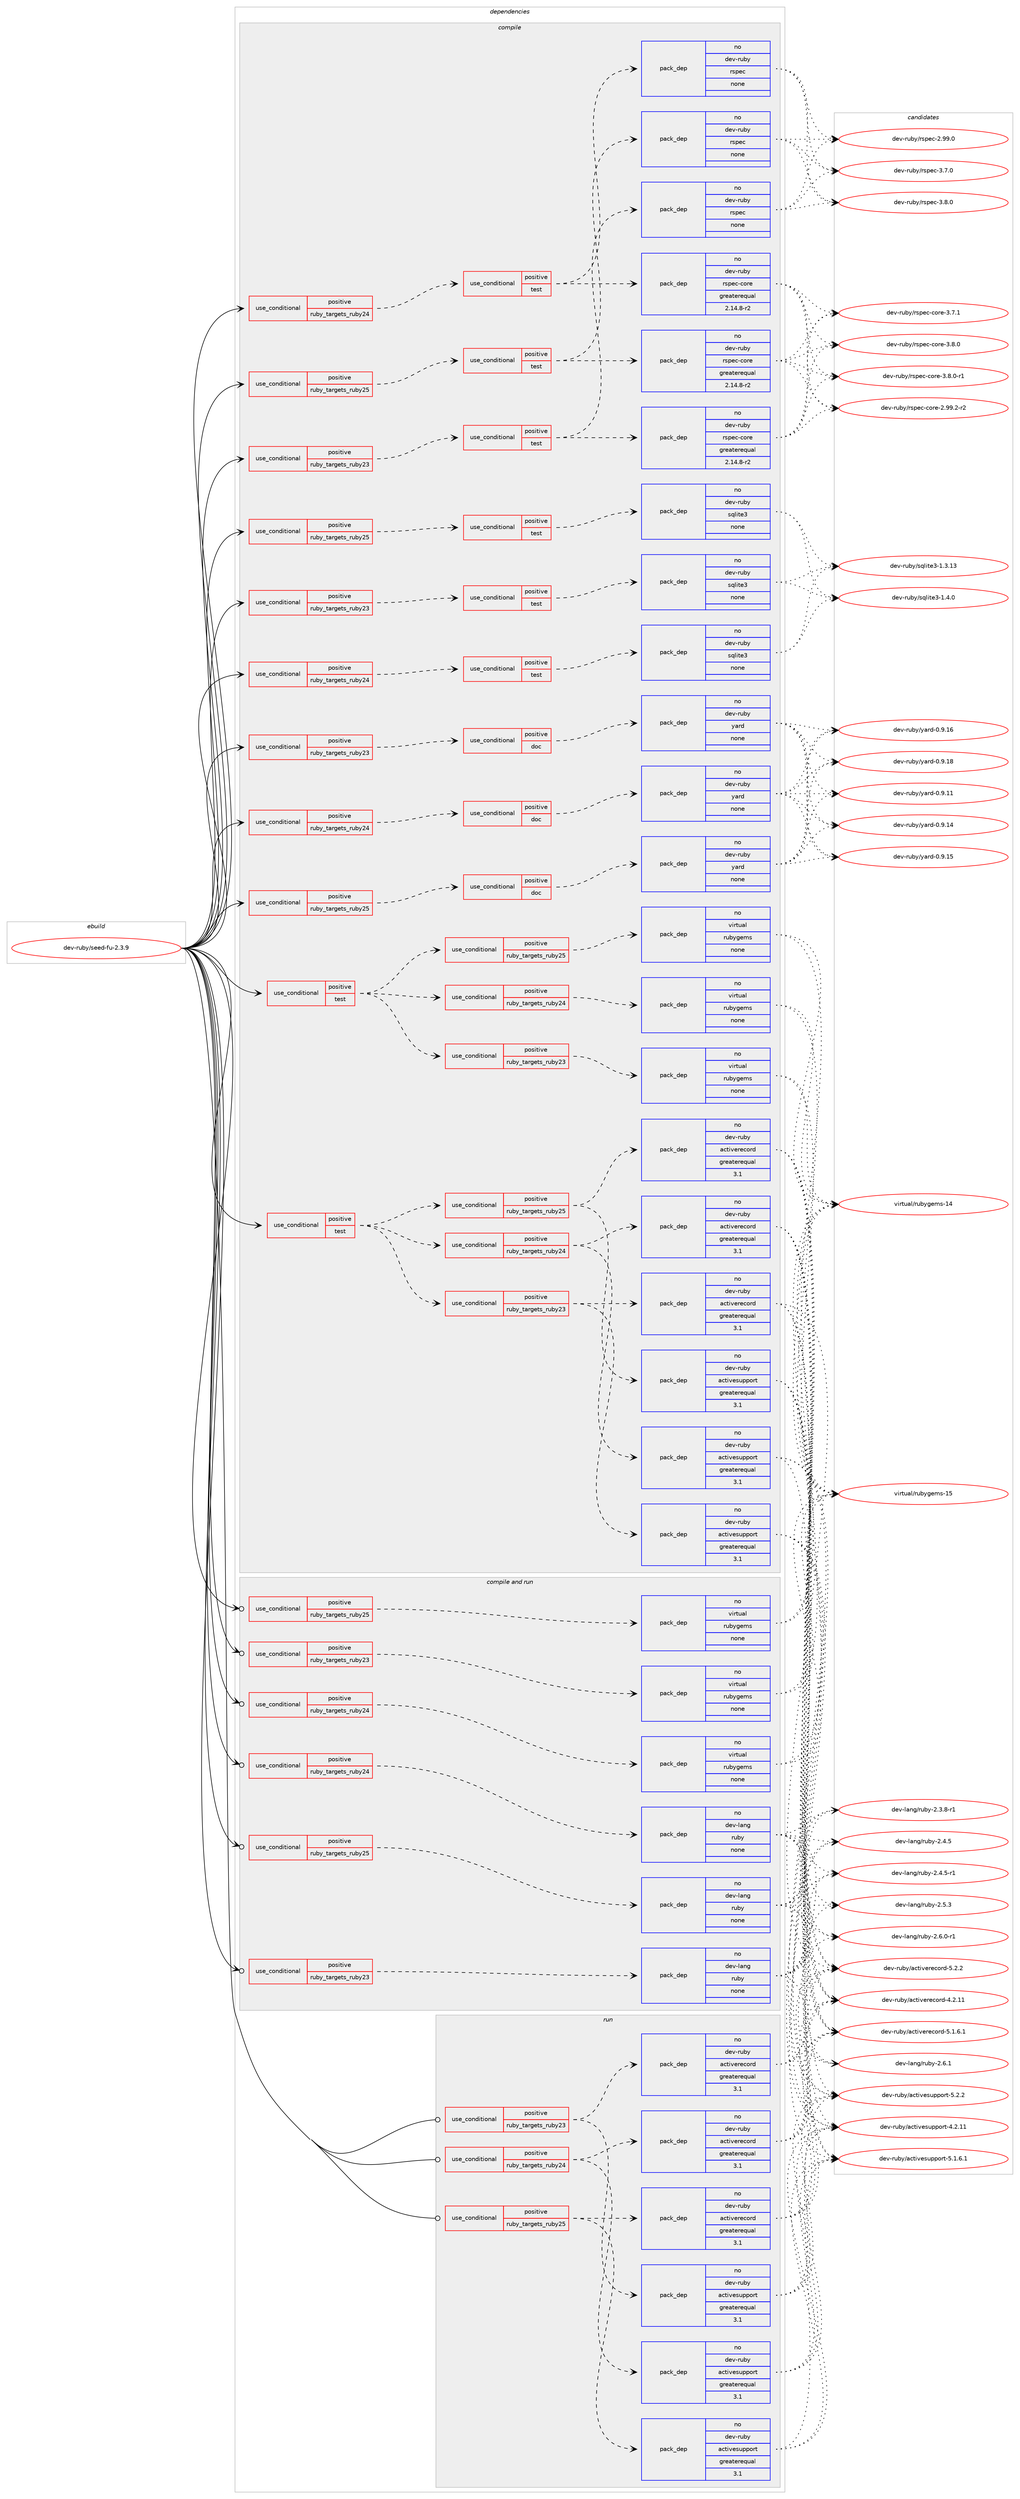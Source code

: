 digraph prolog {

# *************
# Graph options
# *************

newrank=true;
concentrate=true;
compound=true;
graph [rankdir=LR,fontname=Helvetica,fontsize=10,ranksep=1.5];#, ranksep=2.5, nodesep=0.2];
edge  [arrowhead=vee];
node  [fontname=Helvetica,fontsize=10];

# **********
# The ebuild
# **********

subgraph cluster_leftcol {
color=gray;
rank=same;
label=<<i>ebuild</i>>;
id [label="dev-ruby/seed-fu-2.3.9", color=red, width=4, href="../dev-ruby/seed-fu-2.3.9.svg"];
}

# ****************
# The dependencies
# ****************

subgraph cluster_midcol {
color=gray;
label=<<i>dependencies</i>>;
subgraph cluster_compile {
fillcolor="#eeeeee";
style=filled;
label=<<i>compile</i>>;
subgraph cond417457 {
dependency1528027 [label=<<TABLE BORDER="0" CELLBORDER="1" CELLSPACING="0" CELLPADDING="4"><TR><TD ROWSPAN="3" CELLPADDING="10">use_conditional</TD></TR><TR><TD>positive</TD></TR><TR><TD>ruby_targets_ruby23</TD></TR></TABLE>>, shape=none, color=red];
subgraph cond417458 {
dependency1528028 [label=<<TABLE BORDER="0" CELLBORDER="1" CELLSPACING="0" CELLPADDING="4"><TR><TD ROWSPAN="3" CELLPADDING="10">use_conditional</TD></TR><TR><TD>positive</TD></TR><TR><TD>doc</TD></TR></TABLE>>, shape=none, color=red];
subgraph pack1087064 {
dependency1528029 [label=<<TABLE BORDER="0" CELLBORDER="1" CELLSPACING="0" CELLPADDING="4" WIDTH="220"><TR><TD ROWSPAN="6" CELLPADDING="30">pack_dep</TD></TR><TR><TD WIDTH="110">no</TD></TR><TR><TD>dev-ruby</TD></TR><TR><TD>yard</TD></TR><TR><TD>none</TD></TR><TR><TD></TD></TR></TABLE>>, shape=none, color=blue];
}
dependency1528028:e -> dependency1528029:w [weight=20,style="dashed",arrowhead="vee"];
}
dependency1528027:e -> dependency1528028:w [weight=20,style="dashed",arrowhead="vee"];
}
id:e -> dependency1528027:w [weight=20,style="solid",arrowhead="vee"];
subgraph cond417459 {
dependency1528030 [label=<<TABLE BORDER="0" CELLBORDER="1" CELLSPACING="0" CELLPADDING="4"><TR><TD ROWSPAN="3" CELLPADDING="10">use_conditional</TD></TR><TR><TD>positive</TD></TR><TR><TD>ruby_targets_ruby23</TD></TR></TABLE>>, shape=none, color=red];
subgraph cond417460 {
dependency1528031 [label=<<TABLE BORDER="0" CELLBORDER="1" CELLSPACING="0" CELLPADDING="4"><TR><TD ROWSPAN="3" CELLPADDING="10">use_conditional</TD></TR><TR><TD>positive</TD></TR><TR><TD>test</TD></TR></TABLE>>, shape=none, color=red];
subgraph pack1087065 {
dependency1528032 [label=<<TABLE BORDER="0" CELLBORDER="1" CELLSPACING="0" CELLPADDING="4" WIDTH="220"><TR><TD ROWSPAN="6" CELLPADDING="30">pack_dep</TD></TR><TR><TD WIDTH="110">no</TD></TR><TR><TD>dev-ruby</TD></TR><TR><TD>rspec</TD></TR><TR><TD>none</TD></TR><TR><TD></TD></TR></TABLE>>, shape=none, color=blue];
}
dependency1528031:e -> dependency1528032:w [weight=20,style="dashed",arrowhead="vee"];
subgraph pack1087066 {
dependency1528033 [label=<<TABLE BORDER="0" CELLBORDER="1" CELLSPACING="0" CELLPADDING="4" WIDTH="220"><TR><TD ROWSPAN="6" CELLPADDING="30">pack_dep</TD></TR><TR><TD WIDTH="110">no</TD></TR><TR><TD>dev-ruby</TD></TR><TR><TD>rspec-core</TD></TR><TR><TD>greaterequal</TD></TR><TR><TD>2.14.8-r2</TD></TR></TABLE>>, shape=none, color=blue];
}
dependency1528031:e -> dependency1528033:w [weight=20,style="dashed",arrowhead="vee"];
}
dependency1528030:e -> dependency1528031:w [weight=20,style="dashed",arrowhead="vee"];
}
id:e -> dependency1528030:w [weight=20,style="solid",arrowhead="vee"];
subgraph cond417461 {
dependency1528034 [label=<<TABLE BORDER="0" CELLBORDER="1" CELLSPACING="0" CELLPADDING="4"><TR><TD ROWSPAN="3" CELLPADDING="10">use_conditional</TD></TR><TR><TD>positive</TD></TR><TR><TD>ruby_targets_ruby23</TD></TR></TABLE>>, shape=none, color=red];
subgraph cond417462 {
dependency1528035 [label=<<TABLE BORDER="0" CELLBORDER="1" CELLSPACING="0" CELLPADDING="4"><TR><TD ROWSPAN="3" CELLPADDING="10">use_conditional</TD></TR><TR><TD>positive</TD></TR><TR><TD>test</TD></TR></TABLE>>, shape=none, color=red];
subgraph pack1087067 {
dependency1528036 [label=<<TABLE BORDER="0" CELLBORDER="1" CELLSPACING="0" CELLPADDING="4" WIDTH="220"><TR><TD ROWSPAN="6" CELLPADDING="30">pack_dep</TD></TR><TR><TD WIDTH="110">no</TD></TR><TR><TD>dev-ruby</TD></TR><TR><TD>sqlite3</TD></TR><TR><TD>none</TD></TR><TR><TD></TD></TR></TABLE>>, shape=none, color=blue];
}
dependency1528035:e -> dependency1528036:w [weight=20,style="dashed",arrowhead="vee"];
}
dependency1528034:e -> dependency1528035:w [weight=20,style="dashed",arrowhead="vee"];
}
id:e -> dependency1528034:w [weight=20,style="solid",arrowhead="vee"];
subgraph cond417463 {
dependency1528037 [label=<<TABLE BORDER="0" CELLBORDER="1" CELLSPACING="0" CELLPADDING="4"><TR><TD ROWSPAN="3" CELLPADDING="10">use_conditional</TD></TR><TR><TD>positive</TD></TR><TR><TD>ruby_targets_ruby24</TD></TR></TABLE>>, shape=none, color=red];
subgraph cond417464 {
dependency1528038 [label=<<TABLE BORDER="0" CELLBORDER="1" CELLSPACING="0" CELLPADDING="4"><TR><TD ROWSPAN="3" CELLPADDING="10">use_conditional</TD></TR><TR><TD>positive</TD></TR><TR><TD>doc</TD></TR></TABLE>>, shape=none, color=red];
subgraph pack1087068 {
dependency1528039 [label=<<TABLE BORDER="0" CELLBORDER="1" CELLSPACING="0" CELLPADDING="4" WIDTH="220"><TR><TD ROWSPAN="6" CELLPADDING="30">pack_dep</TD></TR><TR><TD WIDTH="110">no</TD></TR><TR><TD>dev-ruby</TD></TR><TR><TD>yard</TD></TR><TR><TD>none</TD></TR><TR><TD></TD></TR></TABLE>>, shape=none, color=blue];
}
dependency1528038:e -> dependency1528039:w [weight=20,style="dashed",arrowhead="vee"];
}
dependency1528037:e -> dependency1528038:w [weight=20,style="dashed",arrowhead="vee"];
}
id:e -> dependency1528037:w [weight=20,style="solid",arrowhead="vee"];
subgraph cond417465 {
dependency1528040 [label=<<TABLE BORDER="0" CELLBORDER="1" CELLSPACING="0" CELLPADDING="4"><TR><TD ROWSPAN="3" CELLPADDING="10">use_conditional</TD></TR><TR><TD>positive</TD></TR><TR><TD>ruby_targets_ruby24</TD></TR></TABLE>>, shape=none, color=red];
subgraph cond417466 {
dependency1528041 [label=<<TABLE BORDER="0" CELLBORDER="1" CELLSPACING="0" CELLPADDING="4"><TR><TD ROWSPAN="3" CELLPADDING="10">use_conditional</TD></TR><TR><TD>positive</TD></TR><TR><TD>test</TD></TR></TABLE>>, shape=none, color=red];
subgraph pack1087069 {
dependency1528042 [label=<<TABLE BORDER="0" CELLBORDER="1" CELLSPACING="0" CELLPADDING="4" WIDTH="220"><TR><TD ROWSPAN="6" CELLPADDING="30">pack_dep</TD></TR><TR><TD WIDTH="110">no</TD></TR><TR><TD>dev-ruby</TD></TR><TR><TD>rspec</TD></TR><TR><TD>none</TD></TR><TR><TD></TD></TR></TABLE>>, shape=none, color=blue];
}
dependency1528041:e -> dependency1528042:w [weight=20,style="dashed",arrowhead="vee"];
subgraph pack1087070 {
dependency1528043 [label=<<TABLE BORDER="0" CELLBORDER="1" CELLSPACING="0" CELLPADDING="4" WIDTH="220"><TR><TD ROWSPAN="6" CELLPADDING="30">pack_dep</TD></TR><TR><TD WIDTH="110">no</TD></TR><TR><TD>dev-ruby</TD></TR><TR><TD>rspec-core</TD></TR><TR><TD>greaterequal</TD></TR><TR><TD>2.14.8-r2</TD></TR></TABLE>>, shape=none, color=blue];
}
dependency1528041:e -> dependency1528043:w [weight=20,style="dashed",arrowhead="vee"];
}
dependency1528040:e -> dependency1528041:w [weight=20,style="dashed",arrowhead="vee"];
}
id:e -> dependency1528040:w [weight=20,style="solid",arrowhead="vee"];
subgraph cond417467 {
dependency1528044 [label=<<TABLE BORDER="0" CELLBORDER="1" CELLSPACING="0" CELLPADDING="4"><TR><TD ROWSPAN="3" CELLPADDING="10">use_conditional</TD></TR><TR><TD>positive</TD></TR><TR><TD>ruby_targets_ruby24</TD></TR></TABLE>>, shape=none, color=red];
subgraph cond417468 {
dependency1528045 [label=<<TABLE BORDER="0" CELLBORDER="1" CELLSPACING="0" CELLPADDING="4"><TR><TD ROWSPAN="3" CELLPADDING="10">use_conditional</TD></TR><TR><TD>positive</TD></TR><TR><TD>test</TD></TR></TABLE>>, shape=none, color=red];
subgraph pack1087071 {
dependency1528046 [label=<<TABLE BORDER="0" CELLBORDER="1" CELLSPACING="0" CELLPADDING="4" WIDTH="220"><TR><TD ROWSPAN="6" CELLPADDING="30">pack_dep</TD></TR><TR><TD WIDTH="110">no</TD></TR><TR><TD>dev-ruby</TD></TR><TR><TD>sqlite3</TD></TR><TR><TD>none</TD></TR><TR><TD></TD></TR></TABLE>>, shape=none, color=blue];
}
dependency1528045:e -> dependency1528046:w [weight=20,style="dashed",arrowhead="vee"];
}
dependency1528044:e -> dependency1528045:w [weight=20,style="dashed",arrowhead="vee"];
}
id:e -> dependency1528044:w [weight=20,style="solid",arrowhead="vee"];
subgraph cond417469 {
dependency1528047 [label=<<TABLE BORDER="0" CELLBORDER="1" CELLSPACING="0" CELLPADDING="4"><TR><TD ROWSPAN="3" CELLPADDING="10">use_conditional</TD></TR><TR><TD>positive</TD></TR><TR><TD>ruby_targets_ruby25</TD></TR></TABLE>>, shape=none, color=red];
subgraph cond417470 {
dependency1528048 [label=<<TABLE BORDER="0" CELLBORDER="1" CELLSPACING="0" CELLPADDING="4"><TR><TD ROWSPAN="3" CELLPADDING="10">use_conditional</TD></TR><TR><TD>positive</TD></TR><TR><TD>doc</TD></TR></TABLE>>, shape=none, color=red];
subgraph pack1087072 {
dependency1528049 [label=<<TABLE BORDER="0" CELLBORDER="1" CELLSPACING="0" CELLPADDING="4" WIDTH="220"><TR><TD ROWSPAN="6" CELLPADDING="30">pack_dep</TD></TR><TR><TD WIDTH="110">no</TD></TR><TR><TD>dev-ruby</TD></TR><TR><TD>yard</TD></TR><TR><TD>none</TD></TR><TR><TD></TD></TR></TABLE>>, shape=none, color=blue];
}
dependency1528048:e -> dependency1528049:w [weight=20,style="dashed",arrowhead="vee"];
}
dependency1528047:e -> dependency1528048:w [weight=20,style="dashed",arrowhead="vee"];
}
id:e -> dependency1528047:w [weight=20,style="solid",arrowhead="vee"];
subgraph cond417471 {
dependency1528050 [label=<<TABLE BORDER="0" CELLBORDER="1" CELLSPACING="0" CELLPADDING="4"><TR><TD ROWSPAN="3" CELLPADDING="10">use_conditional</TD></TR><TR><TD>positive</TD></TR><TR><TD>ruby_targets_ruby25</TD></TR></TABLE>>, shape=none, color=red];
subgraph cond417472 {
dependency1528051 [label=<<TABLE BORDER="0" CELLBORDER="1" CELLSPACING="0" CELLPADDING="4"><TR><TD ROWSPAN="3" CELLPADDING="10">use_conditional</TD></TR><TR><TD>positive</TD></TR><TR><TD>test</TD></TR></TABLE>>, shape=none, color=red];
subgraph pack1087073 {
dependency1528052 [label=<<TABLE BORDER="0" CELLBORDER="1" CELLSPACING="0" CELLPADDING="4" WIDTH="220"><TR><TD ROWSPAN="6" CELLPADDING="30">pack_dep</TD></TR><TR><TD WIDTH="110">no</TD></TR><TR><TD>dev-ruby</TD></TR><TR><TD>rspec</TD></TR><TR><TD>none</TD></TR><TR><TD></TD></TR></TABLE>>, shape=none, color=blue];
}
dependency1528051:e -> dependency1528052:w [weight=20,style="dashed",arrowhead="vee"];
subgraph pack1087074 {
dependency1528053 [label=<<TABLE BORDER="0" CELLBORDER="1" CELLSPACING="0" CELLPADDING="4" WIDTH="220"><TR><TD ROWSPAN="6" CELLPADDING="30">pack_dep</TD></TR><TR><TD WIDTH="110">no</TD></TR><TR><TD>dev-ruby</TD></TR><TR><TD>rspec-core</TD></TR><TR><TD>greaterequal</TD></TR><TR><TD>2.14.8-r2</TD></TR></TABLE>>, shape=none, color=blue];
}
dependency1528051:e -> dependency1528053:w [weight=20,style="dashed",arrowhead="vee"];
}
dependency1528050:e -> dependency1528051:w [weight=20,style="dashed",arrowhead="vee"];
}
id:e -> dependency1528050:w [weight=20,style="solid",arrowhead="vee"];
subgraph cond417473 {
dependency1528054 [label=<<TABLE BORDER="0" CELLBORDER="1" CELLSPACING="0" CELLPADDING="4"><TR><TD ROWSPAN="3" CELLPADDING="10">use_conditional</TD></TR><TR><TD>positive</TD></TR><TR><TD>ruby_targets_ruby25</TD></TR></TABLE>>, shape=none, color=red];
subgraph cond417474 {
dependency1528055 [label=<<TABLE BORDER="0" CELLBORDER="1" CELLSPACING="0" CELLPADDING="4"><TR><TD ROWSPAN="3" CELLPADDING="10">use_conditional</TD></TR><TR><TD>positive</TD></TR><TR><TD>test</TD></TR></TABLE>>, shape=none, color=red];
subgraph pack1087075 {
dependency1528056 [label=<<TABLE BORDER="0" CELLBORDER="1" CELLSPACING="0" CELLPADDING="4" WIDTH="220"><TR><TD ROWSPAN="6" CELLPADDING="30">pack_dep</TD></TR><TR><TD WIDTH="110">no</TD></TR><TR><TD>dev-ruby</TD></TR><TR><TD>sqlite3</TD></TR><TR><TD>none</TD></TR><TR><TD></TD></TR></TABLE>>, shape=none, color=blue];
}
dependency1528055:e -> dependency1528056:w [weight=20,style="dashed",arrowhead="vee"];
}
dependency1528054:e -> dependency1528055:w [weight=20,style="dashed",arrowhead="vee"];
}
id:e -> dependency1528054:w [weight=20,style="solid",arrowhead="vee"];
subgraph cond417475 {
dependency1528057 [label=<<TABLE BORDER="0" CELLBORDER="1" CELLSPACING="0" CELLPADDING="4"><TR><TD ROWSPAN="3" CELLPADDING="10">use_conditional</TD></TR><TR><TD>positive</TD></TR><TR><TD>test</TD></TR></TABLE>>, shape=none, color=red];
subgraph cond417476 {
dependency1528058 [label=<<TABLE BORDER="0" CELLBORDER="1" CELLSPACING="0" CELLPADDING="4"><TR><TD ROWSPAN="3" CELLPADDING="10">use_conditional</TD></TR><TR><TD>positive</TD></TR><TR><TD>ruby_targets_ruby23</TD></TR></TABLE>>, shape=none, color=red];
subgraph pack1087076 {
dependency1528059 [label=<<TABLE BORDER="0" CELLBORDER="1" CELLSPACING="0" CELLPADDING="4" WIDTH="220"><TR><TD ROWSPAN="6" CELLPADDING="30">pack_dep</TD></TR><TR><TD WIDTH="110">no</TD></TR><TR><TD>dev-ruby</TD></TR><TR><TD>activerecord</TD></TR><TR><TD>greaterequal</TD></TR><TR><TD>3.1</TD></TR></TABLE>>, shape=none, color=blue];
}
dependency1528058:e -> dependency1528059:w [weight=20,style="dashed",arrowhead="vee"];
subgraph pack1087077 {
dependency1528060 [label=<<TABLE BORDER="0" CELLBORDER="1" CELLSPACING="0" CELLPADDING="4" WIDTH="220"><TR><TD ROWSPAN="6" CELLPADDING="30">pack_dep</TD></TR><TR><TD WIDTH="110">no</TD></TR><TR><TD>dev-ruby</TD></TR><TR><TD>activesupport</TD></TR><TR><TD>greaterequal</TD></TR><TR><TD>3.1</TD></TR></TABLE>>, shape=none, color=blue];
}
dependency1528058:e -> dependency1528060:w [weight=20,style="dashed",arrowhead="vee"];
}
dependency1528057:e -> dependency1528058:w [weight=20,style="dashed",arrowhead="vee"];
subgraph cond417477 {
dependency1528061 [label=<<TABLE BORDER="0" CELLBORDER="1" CELLSPACING="0" CELLPADDING="4"><TR><TD ROWSPAN="3" CELLPADDING="10">use_conditional</TD></TR><TR><TD>positive</TD></TR><TR><TD>ruby_targets_ruby24</TD></TR></TABLE>>, shape=none, color=red];
subgraph pack1087078 {
dependency1528062 [label=<<TABLE BORDER="0" CELLBORDER="1" CELLSPACING="0" CELLPADDING="4" WIDTH="220"><TR><TD ROWSPAN="6" CELLPADDING="30">pack_dep</TD></TR><TR><TD WIDTH="110">no</TD></TR><TR><TD>dev-ruby</TD></TR><TR><TD>activerecord</TD></TR><TR><TD>greaterequal</TD></TR><TR><TD>3.1</TD></TR></TABLE>>, shape=none, color=blue];
}
dependency1528061:e -> dependency1528062:w [weight=20,style="dashed",arrowhead="vee"];
subgraph pack1087079 {
dependency1528063 [label=<<TABLE BORDER="0" CELLBORDER="1" CELLSPACING="0" CELLPADDING="4" WIDTH="220"><TR><TD ROWSPAN="6" CELLPADDING="30">pack_dep</TD></TR><TR><TD WIDTH="110">no</TD></TR><TR><TD>dev-ruby</TD></TR><TR><TD>activesupport</TD></TR><TR><TD>greaterequal</TD></TR><TR><TD>3.1</TD></TR></TABLE>>, shape=none, color=blue];
}
dependency1528061:e -> dependency1528063:w [weight=20,style="dashed",arrowhead="vee"];
}
dependency1528057:e -> dependency1528061:w [weight=20,style="dashed",arrowhead="vee"];
subgraph cond417478 {
dependency1528064 [label=<<TABLE BORDER="0" CELLBORDER="1" CELLSPACING="0" CELLPADDING="4"><TR><TD ROWSPAN="3" CELLPADDING="10">use_conditional</TD></TR><TR><TD>positive</TD></TR><TR><TD>ruby_targets_ruby25</TD></TR></TABLE>>, shape=none, color=red];
subgraph pack1087080 {
dependency1528065 [label=<<TABLE BORDER="0" CELLBORDER="1" CELLSPACING="0" CELLPADDING="4" WIDTH="220"><TR><TD ROWSPAN="6" CELLPADDING="30">pack_dep</TD></TR><TR><TD WIDTH="110">no</TD></TR><TR><TD>dev-ruby</TD></TR><TR><TD>activerecord</TD></TR><TR><TD>greaterequal</TD></TR><TR><TD>3.1</TD></TR></TABLE>>, shape=none, color=blue];
}
dependency1528064:e -> dependency1528065:w [weight=20,style="dashed",arrowhead="vee"];
subgraph pack1087081 {
dependency1528066 [label=<<TABLE BORDER="0" CELLBORDER="1" CELLSPACING="0" CELLPADDING="4" WIDTH="220"><TR><TD ROWSPAN="6" CELLPADDING="30">pack_dep</TD></TR><TR><TD WIDTH="110">no</TD></TR><TR><TD>dev-ruby</TD></TR><TR><TD>activesupport</TD></TR><TR><TD>greaterequal</TD></TR><TR><TD>3.1</TD></TR></TABLE>>, shape=none, color=blue];
}
dependency1528064:e -> dependency1528066:w [weight=20,style="dashed",arrowhead="vee"];
}
dependency1528057:e -> dependency1528064:w [weight=20,style="dashed",arrowhead="vee"];
}
id:e -> dependency1528057:w [weight=20,style="solid",arrowhead="vee"];
subgraph cond417479 {
dependency1528067 [label=<<TABLE BORDER="0" CELLBORDER="1" CELLSPACING="0" CELLPADDING="4"><TR><TD ROWSPAN="3" CELLPADDING="10">use_conditional</TD></TR><TR><TD>positive</TD></TR><TR><TD>test</TD></TR></TABLE>>, shape=none, color=red];
subgraph cond417480 {
dependency1528068 [label=<<TABLE BORDER="0" CELLBORDER="1" CELLSPACING="0" CELLPADDING="4"><TR><TD ROWSPAN="3" CELLPADDING="10">use_conditional</TD></TR><TR><TD>positive</TD></TR><TR><TD>ruby_targets_ruby23</TD></TR></TABLE>>, shape=none, color=red];
subgraph pack1087082 {
dependency1528069 [label=<<TABLE BORDER="0" CELLBORDER="1" CELLSPACING="0" CELLPADDING="4" WIDTH="220"><TR><TD ROWSPAN="6" CELLPADDING="30">pack_dep</TD></TR><TR><TD WIDTH="110">no</TD></TR><TR><TD>virtual</TD></TR><TR><TD>rubygems</TD></TR><TR><TD>none</TD></TR><TR><TD></TD></TR></TABLE>>, shape=none, color=blue];
}
dependency1528068:e -> dependency1528069:w [weight=20,style="dashed",arrowhead="vee"];
}
dependency1528067:e -> dependency1528068:w [weight=20,style="dashed",arrowhead="vee"];
subgraph cond417481 {
dependency1528070 [label=<<TABLE BORDER="0" CELLBORDER="1" CELLSPACING="0" CELLPADDING="4"><TR><TD ROWSPAN="3" CELLPADDING="10">use_conditional</TD></TR><TR><TD>positive</TD></TR><TR><TD>ruby_targets_ruby24</TD></TR></TABLE>>, shape=none, color=red];
subgraph pack1087083 {
dependency1528071 [label=<<TABLE BORDER="0" CELLBORDER="1" CELLSPACING="0" CELLPADDING="4" WIDTH="220"><TR><TD ROWSPAN="6" CELLPADDING="30">pack_dep</TD></TR><TR><TD WIDTH="110">no</TD></TR><TR><TD>virtual</TD></TR><TR><TD>rubygems</TD></TR><TR><TD>none</TD></TR><TR><TD></TD></TR></TABLE>>, shape=none, color=blue];
}
dependency1528070:e -> dependency1528071:w [weight=20,style="dashed",arrowhead="vee"];
}
dependency1528067:e -> dependency1528070:w [weight=20,style="dashed",arrowhead="vee"];
subgraph cond417482 {
dependency1528072 [label=<<TABLE BORDER="0" CELLBORDER="1" CELLSPACING="0" CELLPADDING="4"><TR><TD ROWSPAN="3" CELLPADDING="10">use_conditional</TD></TR><TR><TD>positive</TD></TR><TR><TD>ruby_targets_ruby25</TD></TR></TABLE>>, shape=none, color=red];
subgraph pack1087084 {
dependency1528073 [label=<<TABLE BORDER="0" CELLBORDER="1" CELLSPACING="0" CELLPADDING="4" WIDTH="220"><TR><TD ROWSPAN="6" CELLPADDING="30">pack_dep</TD></TR><TR><TD WIDTH="110">no</TD></TR><TR><TD>virtual</TD></TR><TR><TD>rubygems</TD></TR><TR><TD>none</TD></TR><TR><TD></TD></TR></TABLE>>, shape=none, color=blue];
}
dependency1528072:e -> dependency1528073:w [weight=20,style="dashed",arrowhead="vee"];
}
dependency1528067:e -> dependency1528072:w [weight=20,style="dashed",arrowhead="vee"];
}
id:e -> dependency1528067:w [weight=20,style="solid",arrowhead="vee"];
}
subgraph cluster_compileandrun {
fillcolor="#eeeeee";
style=filled;
label=<<i>compile and run</i>>;
subgraph cond417483 {
dependency1528074 [label=<<TABLE BORDER="0" CELLBORDER="1" CELLSPACING="0" CELLPADDING="4"><TR><TD ROWSPAN="3" CELLPADDING="10">use_conditional</TD></TR><TR><TD>positive</TD></TR><TR><TD>ruby_targets_ruby23</TD></TR></TABLE>>, shape=none, color=red];
subgraph pack1087085 {
dependency1528075 [label=<<TABLE BORDER="0" CELLBORDER="1" CELLSPACING="0" CELLPADDING="4" WIDTH="220"><TR><TD ROWSPAN="6" CELLPADDING="30">pack_dep</TD></TR><TR><TD WIDTH="110">no</TD></TR><TR><TD>dev-lang</TD></TR><TR><TD>ruby</TD></TR><TR><TD>none</TD></TR><TR><TD></TD></TR></TABLE>>, shape=none, color=blue];
}
dependency1528074:e -> dependency1528075:w [weight=20,style="dashed",arrowhead="vee"];
}
id:e -> dependency1528074:w [weight=20,style="solid",arrowhead="odotvee"];
subgraph cond417484 {
dependency1528076 [label=<<TABLE BORDER="0" CELLBORDER="1" CELLSPACING="0" CELLPADDING="4"><TR><TD ROWSPAN="3" CELLPADDING="10">use_conditional</TD></TR><TR><TD>positive</TD></TR><TR><TD>ruby_targets_ruby23</TD></TR></TABLE>>, shape=none, color=red];
subgraph pack1087086 {
dependency1528077 [label=<<TABLE BORDER="0" CELLBORDER="1" CELLSPACING="0" CELLPADDING="4" WIDTH="220"><TR><TD ROWSPAN="6" CELLPADDING="30">pack_dep</TD></TR><TR><TD WIDTH="110">no</TD></TR><TR><TD>virtual</TD></TR><TR><TD>rubygems</TD></TR><TR><TD>none</TD></TR><TR><TD></TD></TR></TABLE>>, shape=none, color=blue];
}
dependency1528076:e -> dependency1528077:w [weight=20,style="dashed",arrowhead="vee"];
}
id:e -> dependency1528076:w [weight=20,style="solid",arrowhead="odotvee"];
subgraph cond417485 {
dependency1528078 [label=<<TABLE BORDER="0" CELLBORDER="1" CELLSPACING="0" CELLPADDING="4"><TR><TD ROWSPAN="3" CELLPADDING="10">use_conditional</TD></TR><TR><TD>positive</TD></TR><TR><TD>ruby_targets_ruby24</TD></TR></TABLE>>, shape=none, color=red];
subgraph pack1087087 {
dependency1528079 [label=<<TABLE BORDER="0" CELLBORDER="1" CELLSPACING="0" CELLPADDING="4" WIDTH="220"><TR><TD ROWSPAN="6" CELLPADDING="30">pack_dep</TD></TR><TR><TD WIDTH="110">no</TD></TR><TR><TD>dev-lang</TD></TR><TR><TD>ruby</TD></TR><TR><TD>none</TD></TR><TR><TD></TD></TR></TABLE>>, shape=none, color=blue];
}
dependency1528078:e -> dependency1528079:w [weight=20,style="dashed",arrowhead="vee"];
}
id:e -> dependency1528078:w [weight=20,style="solid",arrowhead="odotvee"];
subgraph cond417486 {
dependency1528080 [label=<<TABLE BORDER="0" CELLBORDER="1" CELLSPACING="0" CELLPADDING="4"><TR><TD ROWSPAN="3" CELLPADDING="10">use_conditional</TD></TR><TR><TD>positive</TD></TR><TR><TD>ruby_targets_ruby24</TD></TR></TABLE>>, shape=none, color=red];
subgraph pack1087088 {
dependency1528081 [label=<<TABLE BORDER="0" CELLBORDER="1" CELLSPACING="0" CELLPADDING="4" WIDTH="220"><TR><TD ROWSPAN="6" CELLPADDING="30">pack_dep</TD></TR><TR><TD WIDTH="110">no</TD></TR><TR><TD>virtual</TD></TR><TR><TD>rubygems</TD></TR><TR><TD>none</TD></TR><TR><TD></TD></TR></TABLE>>, shape=none, color=blue];
}
dependency1528080:e -> dependency1528081:w [weight=20,style="dashed",arrowhead="vee"];
}
id:e -> dependency1528080:w [weight=20,style="solid",arrowhead="odotvee"];
subgraph cond417487 {
dependency1528082 [label=<<TABLE BORDER="0" CELLBORDER="1" CELLSPACING="0" CELLPADDING="4"><TR><TD ROWSPAN="3" CELLPADDING="10">use_conditional</TD></TR><TR><TD>positive</TD></TR><TR><TD>ruby_targets_ruby25</TD></TR></TABLE>>, shape=none, color=red];
subgraph pack1087089 {
dependency1528083 [label=<<TABLE BORDER="0" CELLBORDER="1" CELLSPACING="0" CELLPADDING="4" WIDTH="220"><TR><TD ROWSPAN="6" CELLPADDING="30">pack_dep</TD></TR><TR><TD WIDTH="110">no</TD></TR><TR><TD>dev-lang</TD></TR><TR><TD>ruby</TD></TR><TR><TD>none</TD></TR><TR><TD></TD></TR></TABLE>>, shape=none, color=blue];
}
dependency1528082:e -> dependency1528083:w [weight=20,style="dashed",arrowhead="vee"];
}
id:e -> dependency1528082:w [weight=20,style="solid",arrowhead="odotvee"];
subgraph cond417488 {
dependency1528084 [label=<<TABLE BORDER="0" CELLBORDER="1" CELLSPACING="0" CELLPADDING="4"><TR><TD ROWSPAN="3" CELLPADDING="10">use_conditional</TD></TR><TR><TD>positive</TD></TR><TR><TD>ruby_targets_ruby25</TD></TR></TABLE>>, shape=none, color=red];
subgraph pack1087090 {
dependency1528085 [label=<<TABLE BORDER="0" CELLBORDER="1" CELLSPACING="0" CELLPADDING="4" WIDTH="220"><TR><TD ROWSPAN="6" CELLPADDING="30">pack_dep</TD></TR><TR><TD WIDTH="110">no</TD></TR><TR><TD>virtual</TD></TR><TR><TD>rubygems</TD></TR><TR><TD>none</TD></TR><TR><TD></TD></TR></TABLE>>, shape=none, color=blue];
}
dependency1528084:e -> dependency1528085:w [weight=20,style="dashed",arrowhead="vee"];
}
id:e -> dependency1528084:w [weight=20,style="solid",arrowhead="odotvee"];
}
subgraph cluster_run {
fillcolor="#eeeeee";
style=filled;
label=<<i>run</i>>;
subgraph cond417489 {
dependency1528086 [label=<<TABLE BORDER="0" CELLBORDER="1" CELLSPACING="0" CELLPADDING="4"><TR><TD ROWSPAN="3" CELLPADDING="10">use_conditional</TD></TR><TR><TD>positive</TD></TR><TR><TD>ruby_targets_ruby23</TD></TR></TABLE>>, shape=none, color=red];
subgraph pack1087091 {
dependency1528087 [label=<<TABLE BORDER="0" CELLBORDER="1" CELLSPACING="0" CELLPADDING="4" WIDTH="220"><TR><TD ROWSPAN="6" CELLPADDING="30">pack_dep</TD></TR><TR><TD WIDTH="110">no</TD></TR><TR><TD>dev-ruby</TD></TR><TR><TD>activerecord</TD></TR><TR><TD>greaterequal</TD></TR><TR><TD>3.1</TD></TR></TABLE>>, shape=none, color=blue];
}
dependency1528086:e -> dependency1528087:w [weight=20,style="dashed",arrowhead="vee"];
subgraph pack1087092 {
dependency1528088 [label=<<TABLE BORDER="0" CELLBORDER="1" CELLSPACING="0" CELLPADDING="4" WIDTH="220"><TR><TD ROWSPAN="6" CELLPADDING="30">pack_dep</TD></TR><TR><TD WIDTH="110">no</TD></TR><TR><TD>dev-ruby</TD></TR><TR><TD>activesupport</TD></TR><TR><TD>greaterequal</TD></TR><TR><TD>3.1</TD></TR></TABLE>>, shape=none, color=blue];
}
dependency1528086:e -> dependency1528088:w [weight=20,style="dashed",arrowhead="vee"];
}
id:e -> dependency1528086:w [weight=20,style="solid",arrowhead="odot"];
subgraph cond417490 {
dependency1528089 [label=<<TABLE BORDER="0" CELLBORDER="1" CELLSPACING="0" CELLPADDING="4"><TR><TD ROWSPAN="3" CELLPADDING="10">use_conditional</TD></TR><TR><TD>positive</TD></TR><TR><TD>ruby_targets_ruby24</TD></TR></TABLE>>, shape=none, color=red];
subgraph pack1087093 {
dependency1528090 [label=<<TABLE BORDER="0" CELLBORDER="1" CELLSPACING="0" CELLPADDING="4" WIDTH="220"><TR><TD ROWSPAN="6" CELLPADDING="30">pack_dep</TD></TR><TR><TD WIDTH="110">no</TD></TR><TR><TD>dev-ruby</TD></TR><TR><TD>activerecord</TD></TR><TR><TD>greaterequal</TD></TR><TR><TD>3.1</TD></TR></TABLE>>, shape=none, color=blue];
}
dependency1528089:e -> dependency1528090:w [weight=20,style="dashed",arrowhead="vee"];
subgraph pack1087094 {
dependency1528091 [label=<<TABLE BORDER="0" CELLBORDER="1" CELLSPACING="0" CELLPADDING="4" WIDTH="220"><TR><TD ROWSPAN="6" CELLPADDING="30">pack_dep</TD></TR><TR><TD WIDTH="110">no</TD></TR><TR><TD>dev-ruby</TD></TR><TR><TD>activesupport</TD></TR><TR><TD>greaterequal</TD></TR><TR><TD>3.1</TD></TR></TABLE>>, shape=none, color=blue];
}
dependency1528089:e -> dependency1528091:w [weight=20,style="dashed",arrowhead="vee"];
}
id:e -> dependency1528089:w [weight=20,style="solid",arrowhead="odot"];
subgraph cond417491 {
dependency1528092 [label=<<TABLE BORDER="0" CELLBORDER="1" CELLSPACING="0" CELLPADDING="4"><TR><TD ROWSPAN="3" CELLPADDING="10">use_conditional</TD></TR><TR><TD>positive</TD></TR><TR><TD>ruby_targets_ruby25</TD></TR></TABLE>>, shape=none, color=red];
subgraph pack1087095 {
dependency1528093 [label=<<TABLE BORDER="0" CELLBORDER="1" CELLSPACING="0" CELLPADDING="4" WIDTH="220"><TR><TD ROWSPAN="6" CELLPADDING="30">pack_dep</TD></TR><TR><TD WIDTH="110">no</TD></TR><TR><TD>dev-ruby</TD></TR><TR><TD>activerecord</TD></TR><TR><TD>greaterequal</TD></TR><TR><TD>3.1</TD></TR></TABLE>>, shape=none, color=blue];
}
dependency1528092:e -> dependency1528093:w [weight=20,style="dashed",arrowhead="vee"];
subgraph pack1087096 {
dependency1528094 [label=<<TABLE BORDER="0" CELLBORDER="1" CELLSPACING="0" CELLPADDING="4" WIDTH="220"><TR><TD ROWSPAN="6" CELLPADDING="30">pack_dep</TD></TR><TR><TD WIDTH="110">no</TD></TR><TR><TD>dev-ruby</TD></TR><TR><TD>activesupport</TD></TR><TR><TD>greaterequal</TD></TR><TR><TD>3.1</TD></TR></TABLE>>, shape=none, color=blue];
}
dependency1528092:e -> dependency1528094:w [weight=20,style="dashed",arrowhead="vee"];
}
id:e -> dependency1528092:w [weight=20,style="solid",arrowhead="odot"];
}
}

# **************
# The candidates
# **************

subgraph cluster_choices {
rank=same;
color=gray;
label=<<i>candidates</i>>;

subgraph choice1087064 {
color=black;
nodesep=1;
choice1001011184511411798121471219711410045484657464949 [label="dev-ruby/yard-0.9.11", color=red, width=4,href="../dev-ruby/yard-0.9.11.svg"];
choice1001011184511411798121471219711410045484657464952 [label="dev-ruby/yard-0.9.14", color=red, width=4,href="../dev-ruby/yard-0.9.14.svg"];
choice1001011184511411798121471219711410045484657464953 [label="dev-ruby/yard-0.9.15", color=red, width=4,href="../dev-ruby/yard-0.9.15.svg"];
choice1001011184511411798121471219711410045484657464954 [label="dev-ruby/yard-0.9.16", color=red, width=4,href="../dev-ruby/yard-0.9.16.svg"];
choice1001011184511411798121471219711410045484657464956 [label="dev-ruby/yard-0.9.18", color=red, width=4,href="../dev-ruby/yard-0.9.18.svg"];
dependency1528029:e -> choice1001011184511411798121471219711410045484657464949:w [style=dotted,weight="100"];
dependency1528029:e -> choice1001011184511411798121471219711410045484657464952:w [style=dotted,weight="100"];
dependency1528029:e -> choice1001011184511411798121471219711410045484657464953:w [style=dotted,weight="100"];
dependency1528029:e -> choice1001011184511411798121471219711410045484657464954:w [style=dotted,weight="100"];
dependency1528029:e -> choice1001011184511411798121471219711410045484657464956:w [style=dotted,weight="100"];
}
subgraph choice1087065 {
color=black;
nodesep=1;
choice1001011184511411798121471141151121019945504657574648 [label="dev-ruby/rspec-2.99.0", color=red, width=4,href="../dev-ruby/rspec-2.99.0.svg"];
choice10010111845114117981214711411511210199455146554648 [label="dev-ruby/rspec-3.7.0", color=red, width=4,href="../dev-ruby/rspec-3.7.0.svg"];
choice10010111845114117981214711411511210199455146564648 [label="dev-ruby/rspec-3.8.0", color=red, width=4,href="../dev-ruby/rspec-3.8.0.svg"];
dependency1528032:e -> choice1001011184511411798121471141151121019945504657574648:w [style=dotted,weight="100"];
dependency1528032:e -> choice10010111845114117981214711411511210199455146554648:w [style=dotted,weight="100"];
dependency1528032:e -> choice10010111845114117981214711411511210199455146564648:w [style=dotted,weight="100"];
}
subgraph choice1087066 {
color=black;
nodesep=1;
choice100101118451141179812147114115112101994599111114101455046575746504511450 [label="dev-ruby/rspec-core-2.99.2-r2", color=red, width=4,href="../dev-ruby/rspec-core-2.99.2-r2.svg"];
choice100101118451141179812147114115112101994599111114101455146554649 [label="dev-ruby/rspec-core-3.7.1", color=red, width=4,href="../dev-ruby/rspec-core-3.7.1.svg"];
choice100101118451141179812147114115112101994599111114101455146564648 [label="dev-ruby/rspec-core-3.8.0", color=red, width=4,href="../dev-ruby/rspec-core-3.8.0.svg"];
choice1001011184511411798121471141151121019945991111141014551465646484511449 [label="dev-ruby/rspec-core-3.8.0-r1", color=red, width=4,href="../dev-ruby/rspec-core-3.8.0-r1.svg"];
dependency1528033:e -> choice100101118451141179812147114115112101994599111114101455046575746504511450:w [style=dotted,weight="100"];
dependency1528033:e -> choice100101118451141179812147114115112101994599111114101455146554649:w [style=dotted,weight="100"];
dependency1528033:e -> choice100101118451141179812147114115112101994599111114101455146564648:w [style=dotted,weight="100"];
dependency1528033:e -> choice1001011184511411798121471141151121019945991111141014551465646484511449:w [style=dotted,weight="100"];
}
subgraph choice1087067 {
color=black;
nodesep=1;
choice1001011184511411798121471151131081051161015145494651464951 [label="dev-ruby/sqlite3-1.3.13", color=red, width=4,href="../dev-ruby/sqlite3-1.3.13.svg"];
choice10010111845114117981214711511310810511610151454946524648 [label="dev-ruby/sqlite3-1.4.0", color=red, width=4,href="../dev-ruby/sqlite3-1.4.0.svg"];
dependency1528036:e -> choice1001011184511411798121471151131081051161015145494651464951:w [style=dotted,weight="100"];
dependency1528036:e -> choice10010111845114117981214711511310810511610151454946524648:w [style=dotted,weight="100"];
}
subgraph choice1087068 {
color=black;
nodesep=1;
choice1001011184511411798121471219711410045484657464949 [label="dev-ruby/yard-0.9.11", color=red, width=4,href="../dev-ruby/yard-0.9.11.svg"];
choice1001011184511411798121471219711410045484657464952 [label="dev-ruby/yard-0.9.14", color=red, width=4,href="../dev-ruby/yard-0.9.14.svg"];
choice1001011184511411798121471219711410045484657464953 [label="dev-ruby/yard-0.9.15", color=red, width=4,href="../dev-ruby/yard-0.9.15.svg"];
choice1001011184511411798121471219711410045484657464954 [label="dev-ruby/yard-0.9.16", color=red, width=4,href="../dev-ruby/yard-0.9.16.svg"];
choice1001011184511411798121471219711410045484657464956 [label="dev-ruby/yard-0.9.18", color=red, width=4,href="../dev-ruby/yard-0.9.18.svg"];
dependency1528039:e -> choice1001011184511411798121471219711410045484657464949:w [style=dotted,weight="100"];
dependency1528039:e -> choice1001011184511411798121471219711410045484657464952:w [style=dotted,weight="100"];
dependency1528039:e -> choice1001011184511411798121471219711410045484657464953:w [style=dotted,weight="100"];
dependency1528039:e -> choice1001011184511411798121471219711410045484657464954:w [style=dotted,weight="100"];
dependency1528039:e -> choice1001011184511411798121471219711410045484657464956:w [style=dotted,weight="100"];
}
subgraph choice1087069 {
color=black;
nodesep=1;
choice1001011184511411798121471141151121019945504657574648 [label="dev-ruby/rspec-2.99.0", color=red, width=4,href="../dev-ruby/rspec-2.99.0.svg"];
choice10010111845114117981214711411511210199455146554648 [label="dev-ruby/rspec-3.7.0", color=red, width=4,href="../dev-ruby/rspec-3.7.0.svg"];
choice10010111845114117981214711411511210199455146564648 [label="dev-ruby/rspec-3.8.0", color=red, width=4,href="../dev-ruby/rspec-3.8.0.svg"];
dependency1528042:e -> choice1001011184511411798121471141151121019945504657574648:w [style=dotted,weight="100"];
dependency1528042:e -> choice10010111845114117981214711411511210199455146554648:w [style=dotted,weight="100"];
dependency1528042:e -> choice10010111845114117981214711411511210199455146564648:w [style=dotted,weight="100"];
}
subgraph choice1087070 {
color=black;
nodesep=1;
choice100101118451141179812147114115112101994599111114101455046575746504511450 [label="dev-ruby/rspec-core-2.99.2-r2", color=red, width=4,href="../dev-ruby/rspec-core-2.99.2-r2.svg"];
choice100101118451141179812147114115112101994599111114101455146554649 [label="dev-ruby/rspec-core-3.7.1", color=red, width=4,href="../dev-ruby/rspec-core-3.7.1.svg"];
choice100101118451141179812147114115112101994599111114101455146564648 [label="dev-ruby/rspec-core-3.8.0", color=red, width=4,href="../dev-ruby/rspec-core-3.8.0.svg"];
choice1001011184511411798121471141151121019945991111141014551465646484511449 [label="dev-ruby/rspec-core-3.8.0-r1", color=red, width=4,href="../dev-ruby/rspec-core-3.8.0-r1.svg"];
dependency1528043:e -> choice100101118451141179812147114115112101994599111114101455046575746504511450:w [style=dotted,weight="100"];
dependency1528043:e -> choice100101118451141179812147114115112101994599111114101455146554649:w [style=dotted,weight="100"];
dependency1528043:e -> choice100101118451141179812147114115112101994599111114101455146564648:w [style=dotted,weight="100"];
dependency1528043:e -> choice1001011184511411798121471141151121019945991111141014551465646484511449:w [style=dotted,weight="100"];
}
subgraph choice1087071 {
color=black;
nodesep=1;
choice1001011184511411798121471151131081051161015145494651464951 [label="dev-ruby/sqlite3-1.3.13", color=red, width=4,href="../dev-ruby/sqlite3-1.3.13.svg"];
choice10010111845114117981214711511310810511610151454946524648 [label="dev-ruby/sqlite3-1.4.0", color=red, width=4,href="../dev-ruby/sqlite3-1.4.0.svg"];
dependency1528046:e -> choice1001011184511411798121471151131081051161015145494651464951:w [style=dotted,weight="100"];
dependency1528046:e -> choice10010111845114117981214711511310810511610151454946524648:w [style=dotted,weight="100"];
}
subgraph choice1087072 {
color=black;
nodesep=1;
choice1001011184511411798121471219711410045484657464949 [label="dev-ruby/yard-0.9.11", color=red, width=4,href="../dev-ruby/yard-0.9.11.svg"];
choice1001011184511411798121471219711410045484657464952 [label="dev-ruby/yard-0.9.14", color=red, width=4,href="../dev-ruby/yard-0.9.14.svg"];
choice1001011184511411798121471219711410045484657464953 [label="dev-ruby/yard-0.9.15", color=red, width=4,href="../dev-ruby/yard-0.9.15.svg"];
choice1001011184511411798121471219711410045484657464954 [label="dev-ruby/yard-0.9.16", color=red, width=4,href="../dev-ruby/yard-0.9.16.svg"];
choice1001011184511411798121471219711410045484657464956 [label="dev-ruby/yard-0.9.18", color=red, width=4,href="../dev-ruby/yard-0.9.18.svg"];
dependency1528049:e -> choice1001011184511411798121471219711410045484657464949:w [style=dotted,weight="100"];
dependency1528049:e -> choice1001011184511411798121471219711410045484657464952:w [style=dotted,weight="100"];
dependency1528049:e -> choice1001011184511411798121471219711410045484657464953:w [style=dotted,weight="100"];
dependency1528049:e -> choice1001011184511411798121471219711410045484657464954:w [style=dotted,weight="100"];
dependency1528049:e -> choice1001011184511411798121471219711410045484657464956:w [style=dotted,weight="100"];
}
subgraph choice1087073 {
color=black;
nodesep=1;
choice1001011184511411798121471141151121019945504657574648 [label="dev-ruby/rspec-2.99.0", color=red, width=4,href="../dev-ruby/rspec-2.99.0.svg"];
choice10010111845114117981214711411511210199455146554648 [label="dev-ruby/rspec-3.7.0", color=red, width=4,href="../dev-ruby/rspec-3.7.0.svg"];
choice10010111845114117981214711411511210199455146564648 [label="dev-ruby/rspec-3.8.0", color=red, width=4,href="../dev-ruby/rspec-3.8.0.svg"];
dependency1528052:e -> choice1001011184511411798121471141151121019945504657574648:w [style=dotted,weight="100"];
dependency1528052:e -> choice10010111845114117981214711411511210199455146554648:w [style=dotted,weight="100"];
dependency1528052:e -> choice10010111845114117981214711411511210199455146564648:w [style=dotted,weight="100"];
}
subgraph choice1087074 {
color=black;
nodesep=1;
choice100101118451141179812147114115112101994599111114101455046575746504511450 [label="dev-ruby/rspec-core-2.99.2-r2", color=red, width=4,href="../dev-ruby/rspec-core-2.99.2-r2.svg"];
choice100101118451141179812147114115112101994599111114101455146554649 [label="dev-ruby/rspec-core-3.7.1", color=red, width=4,href="../dev-ruby/rspec-core-3.7.1.svg"];
choice100101118451141179812147114115112101994599111114101455146564648 [label="dev-ruby/rspec-core-3.8.0", color=red, width=4,href="../dev-ruby/rspec-core-3.8.0.svg"];
choice1001011184511411798121471141151121019945991111141014551465646484511449 [label="dev-ruby/rspec-core-3.8.0-r1", color=red, width=4,href="../dev-ruby/rspec-core-3.8.0-r1.svg"];
dependency1528053:e -> choice100101118451141179812147114115112101994599111114101455046575746504511450:w [style=dotted,weight="100"];
dependency1528053:e -> choice100101118451141179812147114115112101994599111114101455146554649:w [style=dotted,weight="100"];
dependency1528053:e -> choice100101118451141179812147114115112101994599111114101455146564648:w [style=dotted,weight="100"];
dependency1528053:e -> choice1001011184511411798121471141151121019945991111141014551465646484511449:w [style=dotted,weight="100"];
}
subgraph choice1087075 {
color=black;
nodesep=1;
choice1001011184511411798121471151131081051161015145494651464951 [label="dev-ruby/sqlite3-1.3.13", color=red, width=4,href="../dev-ruby/sqlite3-1.3.13.svg"];
choice10010111845114117981214711511310810511610151454946524648 [label="dev-ruby/sqlite3-1.4.0", color=red, width=4,href="../dev-ruby/sqlite3-1.4.0.svg"];
dependency1528056:e -> choice1001011184511411798121471151131081051161015145494651464951:w [style=dotted,weight="100"];
dependency1528056:e -> choice10010111845114117981214711511310810511610151454946524648:w [style=dotted,weight="100"];
}
subgraph choice1087076 {
color=black;
nodesep=1;
choice10010111845114117981214797991161051181011141019911111410045524650464949 [label="dev-ruby/activerecord-4.2.11", color=red, width=4,href="../dev-ruby/activerecord-4.2.11.svg"];
choice1001011184511411798121479799116105118101114101991111141004553464946544649 [label="dev-ruby/activerecord-5.1.6.1", color=red, width=4,href="../dev-ruby/activerecord-5.1.6.1.svg"];
choice100101118451141179812147979911610511810111410199111114100455346504650 [label="dev-ruby/activerecord-5.2.2", color=red, width=4,href="../dev-ruby/activerecord-5.2.2.svg"];
dependency1528059:e -> choice10010111845114117981214797991161051181011141019911111410045524650464949:w [style=dotted,weight="100"];
dependency1528059:e -> choice1001011184511411798121479799116105118101114101991111141004553464946544649:w [style=dotted,weight="100"];
dependency1528059:e -> choice100101118451141179812147979911610511810111410199111114100455346504650:w [style=dotted,weight="100"];
}
subgraph choice1087077 {
color=black;
nodesep=1;
choice100101118451141179812147979911610511810111511711211211111411645524650464949 [label="dev-ruby/activesupport-4.2.11", color=red, width=4,href="../dev-ruby/activesupport-4.2.11.svg"];
choice10010111845114117981214797991161051181011151171121121111141164553464946544649 [label="dev-ruby/activesupport-5.1.6.1", color=red, width=4,href="../dev-ruby/activesupport-5.1.6.1.svg"];
choice1001011184511411798121479799116105118101115117112112111114116455346504650 [label="dev-ruby/activesupport-5.2.2", color=red, width=4,href="../dev-ruby/activesupport-5.2.2.svg"];
dependency1528060:e -> choice100101118451141179812147979911610511810111511711211211111411645524650464949:w [style=dotted,weight="100"];
dependency1528060:e -> choice10010111845114117981214797991161051181011151171121121111141164553464946544649:w [style=dotted,weight="100"];
dependency1528060:e -> choice1001011184511411798121479799116105118101115117112112111114116455346504650:w [style=dotted,weight="100"];
}
subgraph choice1087078 {
color=black;
nodesep=1;
choice10010111845114117981214797991161051181011141019911111410045524650464949 [label="dev-ruby/activerecord-4.2.11", color=red, width=4,href="../dev-ruby/activerecord-4.2.11.svg"];
choice1001011184511411798121479799116105118101114101991111141004553464946544649 [label="dev-ruby/activerecord-5.1.6.1", color=red, width=4,href="../dev-ruby/activerecord-5.1.6.1.svg"];
choice100101118451141179812147979911610511810111410199111114100455346504650 [label="dev-ruby/activerecord-5.2.2", color=red, width=4,href="../dev-ruby/activerecord-5.2.2.svg"];
dependency1528062:e -> choice10010111845114117981214797991161051181011141019911111410045524650464949:w [style=dotted,weight="100"];
dependency1528062:e -> choice1001011184511411798121479799116105118101114101991111141004553464946544649:w [style=dotted,weight="100"];
dependency1528062:e -> choice100101118451141179812147979911610511810111410199111114100455346504650:w [style=dotted,weight="100"];
}
subgraph choice1087079 {
color=black;
nodesep=1;
choice100101118451141179812147979911610511810111511711211211111411645524650464949 [label="dev-ruby/activesupport-4.2.11", color=red, width=4,href="../dev-ruby/activesupport-4.2.11.svg"];
choice10010111845114117981214797991161051181011151171121121111141164553464946544649 [label="dev-ruby/activesupport-5.1.6.1", color=red, width=4,href="../dev-ruby/activesupport-5.1.6.1.svg"];
choice1001011184511411798121479799116105118101115117112112111114116455346504650 [label="dev-ruby/activesupport-5.2.2", color=red, width=4,href="../dev-ruby/activesupport-5.2.2.svg"];
dependency1528063:e -> choice100101118451141179812147979911610511810111511711211211111411645524650464949:w [style=dotted,weight="100"];
dependency1528063:e -> choice10010111845114117981214797991161051181011151171121121111141164553464946544649:w [style=dotted,weight="100"];
dependency1528063:e -> choice1001011184511411798121479799116105118101115117112112111114116455346504650:w [style=dotted,weight="100"];
}
subgraph choice1087080 {
color=black;
nodesep=1;
choice10010111845114117981214797991161051181011141019911111410045524650464949 [label="dev-ruby/activerecord-4.2.11", color=red, width=4,href="../dev-ruby/activerecord-4.2.11.svg"];
choice1001011184511411798121479799116105118101114101991111141004553464946544649 [label="dev-ruby/activerecord-5.1.6.1", color=red, width=4,href="../dev-ruby/activerecord-5.1.6.1.svg"];
choice100101118451141179812147979911610511810111410199111114100455346504650 [label="dev-ruby/activerecord-5.2.2", color=red, width=4,href="../dev-ruby/activerecord-5.2.2.svg"];
dependency1528065:e -> choice10010111845114117981214797991161051181011141019911111410045524650464949:w [style=dotted,weight="100"];
dependency1528065:e -> choice1001011184511411798121479799116105118101114101991111141004553464946544649:w [style=dotted,weight="100"];
dependency1528065:e -> choice100101118451141179812147979911610511810111410199111114100455346504650:w [style=dotted,weight="100"];
}
subgraph choice1087081 {
color=black;
nodesep=1;
choice100101118451141179812147979911610511810111511711211211111411645524650464949 [label="dev-ruby/activesupport-4.2.11", color=red, width=4,href="../dev-ruby/activesupport-4.2.11.svg"];
choice10010111845114117981214797991161051181011151171121121111141164553464946544649 [label="dev-ruby/activesupport-5.1.6.1", color=red, width=4,href="../dev-ruby/activesupport-5.1.6.1.svg"];
choice1001011184511411798121479799116105118101115117112112111114116455346504650 [label="dev-ruby/activesupport-5.2.2", color=red, width=4,href="../dev-ruby/activesupport-5.2.2.svg"];
dependency1528066:e -> choice100101118451141179812147979911610511810111511711211211111411645524650464949:w [style=dotted,weight="100"];
dependency1528066:e -> choice10010111845114117981214797991161051181011151171121121111141164553464946544649:w [style=dotted,weight="100"];
dependency1528066:e -> choice1001011184511411798121479799116105118101115117112112111114116455346504650:w [style=dotted,weight="100"];
}
subgraph choice1087082 {
color=black;
nodesep=1;
choice118105114116117971084711411798121103101109115454952 [label="virtual/rubygems-14", color=red, width=4,href="../virtual/rubygems-14.svg"];
choice118105114116117971084711411798121103101109115454953 [label="virtual/rubygems-15", color=red, width=4,href="../virtual/rubygems-15.svg"];
dependency1528069:e -> choice118105114116117971084711411798121103101109115454952:w [style=dotted,weight="100"];
dependency1528069:e -> choice118105114116117971084711411798121103101109115454953:w [style=dotted,weight="100"];
}
subgraph choice1087083 {
color=black;
nodesep=1;
choice118105114116117971084711411798121103101109115454952 [label="virtual/rubygems-14", color=red, width=4,href="../virtual/rubygems-14.svg"];
choice118105114116117971084711411798121103101109115454953 [label="virtual/rubygems-15", color=red, width=4,href="../virtual/rubygems-15.svg"];
dependency1528071:e -> choice118105114116117971084711411798121103101109115454952:w [style=dotted,weight="100"];
dependency1528071:e -> choice118105114116117971084711411798121103101109115454953:w [style=dotted,weight="100"];
}
subgraph choice1087084 {
color=black;
nodesep=1;
choice118105114116117971084711411798121103101109115454952 [label="virtual/rubygems-14", color=red, width=4,href="../virtual/rubygems-14.svg"];
choice118105114116117971084711411798121103101109115454953 [label="virtual/rubygems-15", color=red, width=4,href="../virtual/rubygems-15.svg"];
dependency1528073:e -> choice118105114116117971084711411798121103101109115454952:w [style=dotted,weight="100"];
dependency1528073:e -> choice118105114116117971084711411798121103101109115454953:w [style=dotted,weight="100"];
}
subgraph choice1087085 {
color=black;
nodesep=1;
choice100101118451089711010347114117981214550465146564511449 [label="dev-lang/ruby-2.3.8-r1", color=red, width=4,href="../dev-lang/ruby-2.3.8-r1.svg"];
choice10010111845108971101034711411798121455046524653 [label="dev-lang/ruby-2.4.5", color=red, width=4,href="../dev-lang/ruby-2.4.5.svg"];
choice100101118451089711010347114117981214550465246534511449 [label="dev-lang/ruby-2.4.5-r1", color=red, width=4,href="../dev-lang/ruby-2.4.5-r1.svg"];
choice10010111845108971101034711411798121455046534651 [label="dev-lang/ruby-2.5.3", color=red, width=4,href="../dev-lang/ruby-2.5.3.svg"];
choice100101118451089711010347114117981214550465446484511449 [label="dev-lang/ruby-2.6.0-r1", color=red, width=4,href="../dev-lang/ruby-2.6.0-r1.svg"];
choice10010111845108971101034711411798121455046544649 [label="dev-lang/ruby-2.6.1", color=red, width=4,href="../dev-lang/ruby-2.6.1.svg"];
dependency1528075:e -> choice100101118451089711010347114117981214550465146564511449:w [style=dotted,weight="100"];
dependency1528075:e -> choice10010111845108971101034711411798121455046524653:w [style=dotted,weight="100"];
dependency1528075:e -> choice100101118451089711010347114117981214550465246534511449:w [style=dotted,weight="100"];
dependency1528075:e -> choice10010111845108971101034711411798121455046534651:w [style=dotted,weight="100"];
dependency1528075:e -> choice100101118451089711010347114117981214550465446484511449:w [style=dotted,weight="100"];
dependency1528075:e -> choice10010111845108971101034711411798121455046544649:w [style=dotted,weight="100"];
}
subgraph choice1087086 {
color=black;
nodesep=1;
choice118105114116117971084711411798121103101109115454952 [label="virtual/rubygems-14", color=red, width=4,href="../virtual/rubygems-14.svg"];
choice118105114116117971084711411798121103101109115454953 [label="virtual/rubygems-15", color=red, width=4,href="../virtual/rubygems-15.svg"];
dependency1528077:e -> choice118105114116117971084711411798121103101109115454952:w [style=dotted,weight="100"];
dependency1528077:e -> choice118105114116117971084711411798121103101109115454953:w [style=dotted,weight="100"];
}
subgraph choice1087087 {
color=black;
nodesep=1;
choice100101118451089711010347114117981214550465146564511449 [label="dev-lang/ruby-2.3.8-r1", color=red, width=4,href="../dev-lang/ruby-2.3.8-r1.svg"];
choice10010111845108971101034711411798121455046524653 [label="dev-lang/ruby-2.4.5", color=red, width=4,href="../dev-lang/ruby-2.4.5.svg"];
choice100101118451089711010347114117981214550465246534511449 [label="dev-lang/ruby-2.4.5-r1", color=red, width=4,href="../dev-lang/ruby-2.4.5-r1.svg"];
choice10010111845108971101034711411798121455046534651 [label="dev-lang/ruby-2.5.3", color=red, width=4,href="../dev-lang/ruby-2.5.3.svg"];
choice100101118451089711010347114117981214550465446484511449 [label="dev-lang/ruby-2.6.0-r1", color=red, width=4,href="../dev-lang/ruby-2.6.0-r1.svg"];
choice10010111845108971101034711411798121455046544649 [label="dev-lang/ruby-2.6.1", color=red, width=4,href="../dev-lang/ruby-2.6.1.svg"];
dependency1528079:e -> choice100101118451089711010347114117981214550465146564511449:w [style=dotted,weight="100"];
dependency1528079:e -> choice10010111845108971101034711411798121455046524653:w [style=dotted,weight="100"];
dependency1528079:e -> choice100101118451089711010347114117981214550465246534511449:w [style=dotted,weight="100"];
dependency1528079:e -> choice10010111845108971101034711411798121455046534651:w [style=dotted,weight="100"];
dependency1528079:e -> choice100101118451089711010347114117981214550465446484511449:w [style=dotted,weight="100"];
dependency1528079:e -> choice10010111845108971101034711411798121455046544649:w [style=dotted,weight="100"];
}
subgraph choice1087088 {
color=black;
nodesep=1;
choice118105114116117971084711411798121103101109115454952 [label="virtual/rubygems-14", color=red, width=4,href="../virtual/rubygems-14.svg"];
choice118105114116117971084711411798121103101109115454953 [label="virtual/rubygems-15", color=red, width=4,href="../virtual/rubygems-15.svg"];
dependency1528081:e -> choice118105114116117971084711411798121103101109115454952:w [style=dotted,weight="100"];
dependency1528081:e -> choice118105114116117971084711411798121103101109115454953:w [style=dotted,weight="100"];
}
subgraph choice1087089 {
color=black;
nodesep=1;
choice100101118451089711010347114117981214550465146564511449 [label="dev-lang/ruby-2.3.8-r1", color=red, width=4,href="../dev-lang/ruby-2.3.8-r1.svg"];
choice10010111845108971101034711411798121455046524653 [label="dev-lang/ruby-2.4.5", color=red, width=4,href="../dev-lang/ruby-2.4.5.svg"];
choice100101118451089711010347114117981214550465246534511449 [label="dev-lang/ruby-2.4.5-r1", color=red, width=4,href="../dev-lang/ruby-2.4.5-r1.svg"];
choice10010111845108971101034711411798121455046534651 [label="dev-lang/ruby-2.5.3", color=red, width=4,href="../dev-lang/ruby-2.5.3.svg"];
choice100101118451089711010347114117981214550465446484511449 [label="dev-lang/ruby-2.6.0-r1", color=red, width=4,href="../dev-lang/ruby-2.6.0-r1.svg"];
choice10010111845108971101034711411798121455046544649 [label="dev-lang/ruby-2.6.1", color=red, width=4,href="../dev-lang/ruby-2.6.1.svg"];
dependency1528083:e -> choice100101118451089711010347114117981214550465146564511449:w [style=dotted,weight="100"];
dependency1528083:e -> choice10010111845108971101034711411798121455046524653:w [style=dotted,weight="100"];
dependency1528083:e -> choice100101118451089711010347114117981214550465246534511449:w [style=dotted,weight="100"];
dependency1528083:e -> choice10010111845108971101034711411798121455046534651:w [style=dotted,weight="100"];
dependency1528083:e -> choice100101118451089711010347114117981214550465446484511449:w [style=dotted,weight="100"];
dependency1528083:e -> choice10010111845108971101034711411798121455046544649:w [style=dotted,weight="100"];
}
subgraph choice1087090 {
color=black;
nodesep=1;
choice118105114116117971084711411798121103101109115454952 [label="virtual/rubygems-14", color=red, width=4,href="../virtual/rubygems-14.svg"];
choice118105114116117971084711411798121103101109115454953 [label="virtual/rubygems-15", color=red, width=4,href="../virtual/rubygems-15.svg"];
dependency1528085:e -> choice118105114116117971084711411798121103101109115454952:w [style=dotted,weight="100"];
dependency1528085:e -> choice118105114116117971084711411798121103101109115454953:w [style=dotted,weight="100"];
}
subgraph choice1087091 {
color=black;
nodesep=1;
choice10010111845114117981214797991161051181011141019911111410045524650464949 [label="dev-ruby/activerecord-4.2.11", color=red, width=4,href="../dev-ruby/activerecord-4.2.11.svg"];
choice1001011184511411798121479799116105118101114101991111141004553464946544649 [label="dev-ruby/activerecord-5.1.6.1", color=red, width=4,href="../dev-ruby/activerecord-5.1.6.1.svg"];
choice100101118451141179812147979911610511810111410199111114100455346504650 [label="dev-ruby/activerecord-5.2.2", color=red, width=4,href="../dev-ruby/activerecord-5.2.2.svg"];
dependency1528087:e -> choice10010111845114117981214797991161051181011141019911111410045524650464949:w [style=dotted,weight="100"];
dependency1528087:e -> choice1001011184511411798121479799116105118101114101991111141004553464946544649:w [style=dotted,weight="100"];
dependency1528087:e -> choice100101118451141179812147979911610511810111410199111114100455346504650:w [style=dotted,weight="100"];
}
subgraph choice1087092 {
color=black;
nodesep=1;
choice100101118451141179812147979911610511810111511711211211111411645524650464949 [label="dev-ruby/activesupport-4.2.11", color=red, width=4,href="../dev-ruby/activesupport-4.2.11.svg"];
choice10010111845114117981214797991161051181011151171121121111141164553464946544649 [label="dev-ruby/activesupport-5.1.6.1", color=red, width=4,href="../dev-ruby/activesupport-5.1.6.1.svg"];
choice1001011184511411798121479799116105118101115117112112111114116455346504650 [label="dev-ruby/activesupport-5.2.2", color=red, width=4,href="../dev-ruby/activesupport-5.2.2.svg"];
dependency1528088:e -> choice100101118451141179812147979911610511810111511711211211111411645524650464949:w [style=dotted,weight="100"];
dependency1528088:e -> choice10010111845114117981214797991161051181011151171121121111141164553464946544649:w [style=dotted,weight="100"];
dependency1528088:e -> choice1001011184511411798121479799116105118101115117112112111114116455346504650:w [style=dotted,weight="100"];
}
subgraph choice1087093 {
color=black;
nodesep=1;
choice10010111845114117981214797991161051181011141019911111410045524650464949 [label="dev-ruby/activerecord-4.2.11", color=red, width=4,href="../dev-ruby/activerecord-4.2.11.svg"];
choice1001011184511411798121479799116105118101114101991111141004553464946544649 [label="dev-ruby/activerecord-5.1.6.1", color=red, width=4,href="../dev-ruby/activerecord-5.1.6.1.svg"];
choice100101118451141179812147979911610511810111410199111114100455346504650 [label="dev-ruby/activerecord-5.2.2", color=red, width=4,href="../dev-ruby/activerecord-5.2.2.svg"];
dependency1528090:e -> choice10010111845114117981214797991161051181011141019911111410045524650464949:w [style=dotted,weight="100"];
dependency1528090:e -> choice1001011184511411798121479799116105118101114101991111141004553464946544649:w [style=dotted,weight="100"];
dependency1528090:e -> choice100101118451141179812147979911610511810111410199111114100455346504650:w [style=dotted,weight="100"];
}
subgraph choice1087094 {
color=black;
nodesep=1;
choice100101118451141179812147979911610511810111511711211211111411645524650464949 [label="dev-ruby/activesupport-4.2.11", color=red, width=4,href="../dev-ruby/activesupport-4.2.11.svg"];
choice10010111845114117981214797991161051181011151171121121111141164553464946544649 [label="dev-ruby/activesupport-5.1.6.1", color=red, width=4,href="../dev-ruby/activesupport-5.1.6.1.svg"];
choice1001011184511411798121479799116105118101115117112112111114116455346504650 [label="dev-ruby/activesupport-5.2.2", color=red, width=4,href="../dev-ruby/activesupport-5.2.2.svg"];
dependency1528091:e -> choice100101118451141179812147979911610511810111511711211211111411645524650464949:w [style=dotted,weight="100"];
dependency1528091:e -> choice10010111845114117981214797991161051181011151171121121111141164553464946544649:w [style=dotted,weight="100"];
dependency1528091:e -> choice1001011184511411798121479799116105118101115117112112111114116455346504650:w [style=dotted,weight="100"];
}
subgraph choice1087095 {
color=black;
nodesep=1;
choice10010111845114117981214797991161051181011141019911111410045524650464949 [label="dev-ruby/activerecord-4.2.11", color=red, width=4,href="../dev-ruby/activerecord-4.2.11.svg"];
choice1001011184511411798121479799116105118101114101991111141004553464946544649 [label="dev-ruby/activerecord-5.1.6.1", color=red, width=4,href="../dev-ruby/activerecord-5.1.6.1.svg"];
choice100101118451141179812147979911610511810111410199111114100455346504650 [label="dev-ruby/activerecord-5.2.2", color=red, width=4,href="../dev-ruby/activerecord-5.2.2.svg"];
dependency1528093:e -> choice10010111845114117981214797991161051181011141019911111410045524650464949:w [style=dotted,weight="100"];
dependency1528093:e -> choice1001011184511411798121479799116105118101114101991111141004553464946544649:w [style=dotted,weight="100"];
dependency1528093:e -> choice100101118451141179812147979911610511810111410199111114100455346504650:w [style=dotted,weight="100"];
}
subgraph choice1087096 {
color=black;
nodesep=1;
choice100101118451141179812147979911610511810111511711211211111411645524650464949 [label="dev-ruby/activesupport-4.2.11", color=red, width=4,href="../dev-ruby/activesupport-4.2.11.svg"];
choice10010111845114117981214797991161051181011151171121121111141164553464946544649 [label="dev-ruby/activesupport-5.1.6.1", color=red, width=4,href="../dev-ruby/activesupport-5.1.6.1.svg"];
choice1001011184511411798121479799116105118101115117112112111114116455346504650 [label="dev-ruby/activesupport-5.2.2", color=red, width=4,href="../dev-ruby/activesupport-5.2.2.svg"];
dependency1528094:e -> choice100101118451141179812147979911610511810111511711211211111411645524650464949:w [style=dotted,weight="100"];
dependency1528094:e -> choice10010111845114117981214797991161051181011151171121121111141164553464946544649:w [style=dotted,weight="100"];
dependency1528094:e -> choice1001011184511411798121479799116105118101115117112112111114116455346504650:w [style=dotted,weight="100"];
}
}

}
